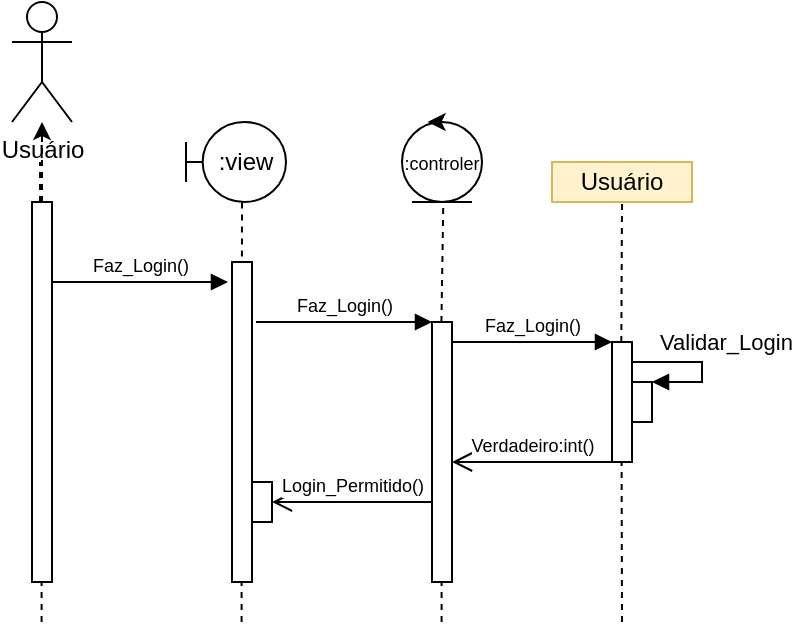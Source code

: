 <mxfile version="14.7.6" type="github" pages="5">
  <diagram id="us55qlVaSudVwoKLGZa-" name="DIAGRAMA DE VISÃO GERAL DE INTERAÇÃO - LOGIN">
    <mxGraphModel dx="782" dy="681" grid="1" gridSize="10" guides="1" tooltips="1" connect="1" arrows="1" fold="1" page="1" pageScale="1" pageWidth="850" pageHeight="1100" math="0" shadow="0">
      <root>
        <mxCell id="0" />
        <mxCell id="1" parent="0" />
        <mxCell id="W-lxjWOOXMm3T_u6qULj-2" value="" style="html=1;points=[];perimeter=orthogonalPerimeter;" parent="1" vertex="1">
          <mxGeometry x="363" y="340" width="10" height="160" as="geometry" />
        </mxCell>
        <mxCell id="W-lxjWOOXMm3T_u6qULj-9" value="" style="edgeStyle=orthogonalEdgeStyle;rounded=0;orthogonalLoop=1;jettySize=auto;html=1;dashed=1;align=center;" parent="1" source="W-lxjWOOXMm3T_u6qULj-4" target="W-lxjWOOXMm3T_u6qULj-5" edge="1">
          <mxGeometry relative="1" as="geometry" />
        </mxCell>
        <mxCell id="W-lxjWOOXMm3T_u6qULj-4" value="" style="html=1;points=[];perimeter=orthogonalPerimeter;align=center;" parent="1" vertex="1">
          <mxGeometry x="263" y="310" width="10" height="190" as="geometry" />
        </mxCell>
        <mxCell id="W-lxjWOOXMm3T_u6qULj-5" value="Usuário" style="shape=umlActor;verticalLabelPosition=bottom;verticalAlign=top;html=1;" parent="1" vertex="1">
          <mxGeometry x="253" y="210" width="30" height="60" as="geometry" />
        </mxCell>
        <mxCell id="W-lxjWOOXMm3T_u6qULj-8" value="" style="endArrow=none;html=1;dashed=1;" parent="1" edge="1">
          <mxGeometry width="50" height="50" relative="1" as="geometry">
            <mxPoint x="267" y="310" as="sourcePoint" />
            <mxPoint x="267" y="290" as="targetPoint" />
          </mxGeometry>
        </mxCell>
        <mxCell id="W-lxjWOOXMm3T_u6qULj-10" value="" style="html=1;points=[];perimeter=orthogonalPerimeter;" parent="1" vertex="1">
          <mxGeometry x="463" y="370" width="10" height="130" as="geometry" />
        </mxCell>
        <mxCell id="W-lxjWOOXMm3T_u6qULj-11" value="" style="html=1;points=[];perimeter=orthogonalPerimeter;" parent="1" vertex="1">
          <mxGeometry x="553" y="380" width="10" height="60" as="geometry" />
        </mxCell>
        <mxCell id="W-lxjWOOXMm3T_u6qULj-12" value="&lt;font style=&quot;font-size: 9px&quot;&gt;Faz_Login()&lt;/font&gt;" style="html=1;verticalAlign=bottom;endArrow=block;" parent="1" edge="1">
          <mxGeometry width="80" relative="1" as="geometry">
            <mxPoint x="273" y="350" as="sourcePoint" />
            <mxPoint x="361" y="350" as="targetPoint" />
          </mxGeometry>
        </mxCell>
        <mxCell id="W-lxjWOOXMm3T_u6qULj-13" value="&lt;font style=&quot;font-size: 9px&quot;&gt;Faz_Login()&lt;/font&gt;" style="html=1;verticalAlign=bottom;endArrow=block;" parent="1" edge="1">
          <mxGeometry width="80" relative="1" as="geometry">
            <mxPoint x="375" y="370.0" as="sourcePoint" />
            <mxPoint x="463.0" y="370.0" as="targetPoint" />
          </mxGeometry>
        </mxCell>
        <mxCell id="W-lxjWOOXMm3T_u6qULj-14" value="" style="html=1;points=[];perimeter=orthogonalPerimeter;align=center;" parent="1" vertex="1">
          <mxGeometry x="373" y="450" width="10" height="20" as="geometry" />
        </mxCell>
        <mxCell id="W-lxjWOOXMm3T_u6qULj-15" value="&lt;font style=&quot;font-size: 9px&quot;&gt;Login_Permitido()&lt;/font&gt;" style="html=1;verticalAlign=bottom;endArrow=open;endSize=8;" parent="1" edge="1">
          <mxGeometry relative="1" as="geometry">
            <mxPoint x="463" y="460" as="sourcePoint" />
            <mxPoint x="383" y="460" as="targetPoint" />
          </mxGeometry>
        </mxCell>
        <mxCell id="W-lxjWOOXMm3T_u6qULj-17" value="&lt;font style=&quot;font-size: 9px&quot;&gt;Faz_Login()&lt;/font&gt;" style="html=1;verticalAlign=bottom;endArrow=block;exitX=0.984;exitY=0.077;exitDx=0;exitDy=0;exitPerimeter=0;" parent="1" source="W-lxjWOOXMm3T_u6qULj-10" edge="1">
          <mxGeometry width="80" relative="1" as="geometry">
            <mxPoint x="483" y="380" as="sourcePoint" />
            <mxPoint x="553.0" y="380.0" as="targetPoint" />
          </mxGeometry>
        </mxCell>
        <mxCell id="W-lxjWOOXMm3T_u6qULj-18" value="&lt;font style=&quot;font-size: 9px&quot;&gt;Verdadeiro:int()&lt;/font&gt;" style="html=1;verticalAlign=bottom;endArrow=open;endSize=8;" parent="1" edge="1">
          <mxGeometry relative="1" as="geometry">
            <mxPoint x="553" y="440" as="sourcePoint" />
            <mxPoint x="473" y="440" as="targetPoint" />
          </mxGeometry>
        </mxCell>
        <mxCell id="W-lxjWOOXMm3T_u6qULj-20" value="" style="html=1;points=[];perimeter=orthogonalPerimeter;align=center;" parent="1" vertex="1">
          <mxGeometry x="563" y="400" width="10" height="20" as="geometry" />
        </mxCell>
        <mxCell id="W-lxjWOOXMm3T_u6qULj-21" value="Validar_Login" style="edgeStyle=orthogonalEdgeStyle;html=1;align=left;spacingLeft=2;endArrow=block;rounded=0;entryX=1;entryY=0;exitX=1;exitY=0.167;exitDx=0;exitDy=0;exitPerimeter=0;" parent="1" source="W-lxjWOOXMm3T_u6qULj-11" target="W-lxjWOOXMm3T_u6qULj-20" edge="1">
          <mxGeometry x="-0.714" y="10" relative="1" as="geometry">
            <mxPoint x="568" y="390" as="sourcePoint" />
            <Array as="points">
              <mxPoint x="598" y="390" />
              <mxPoint x="598" y="400" />
            </Array>
            <mxPoint as="offset" />
          </mxGeometry>
        </mxCell>
        <mxCell id="W-lxjWOOXMm3T_u6qULj-23" value="" style="endArrow=none;html=1;dashed=1;strokeWidth=1;exitX=0.497;exitY=-0.017;exitDx=0;exitDy=0;exitPerimeter=0;" parent="1" source="W-lxjWOOXMm3T_u6qULj-2" edge="1">
          <mxGeometry width="50" height="50" relative="1" as="geometry">
            <mxPoint x="367.86" y="310" as="sourcePoint" />
            <mxPoint x="368" y="310" as="targetPoint" />
          </mxGeometry>
        </mxCell>
        <mxCell id="W-lxjWOOXMm3T_u6qULj-24" value="" style="endArrow=none;html=1;dashed=1;strokeWidth=1;entryX=0.516;entryY=1.021;entryDx=0;entryDy=0;entryPerimeter=0;" parent="1" target="W-lxjWOOXMm3T_u6qULj-31" edge="1">
          <mxGeometry width="50" height="50" relative="1" as="geometry">
            <mxPoint x="467.71" y="370" as="sourcePoint" />
            <mxPoint x="468" y="310" as="targetPoint" />
          </mxGeometry>
        </mxCell>
        <mxCell id="W-lxjWOOXMm3T_u6qULj-25" value="" style="endArrow=none;html=1;dashed=1;strokeWidth=1;" parent="1" edge="1">
          <mxGeometry width="50" height="50" relative="1" as="geometry">
            <mxPoint x="557.66" y="380.0" as="sourcePoint" />
            <mxPoint x="558" y="310" as="targetPoint" />
          </mxGeometry>
        </mxCell>
        <mxCell id="W-lxjWOOXMm3T_u6qULj-26" value="" style="endArrow=none;html=1;dashed=1;" parent="1" edge="1">
          <mxGeometry width="50" height="50" relative="1" as="geometry">
            <mxPoint x="267.8" y="520.0" as="sourcePoint" />
            <mxPoint x="267.8" y="500.0" as="targetPoint" />
          </mxGeometry>
        </mxCell>
        <mxCell id="W-lxjWOOXMm3T_u6qULj-27" value="" style="endArrow=none;html=1;dashed=1;" parent="1" edge="1">
          <mxGeometry width="50" height="50" relative="1" as="geometry">
            <mxPoint x="367.8" y="520.0" as="sourcePoint" />
            <mxPoint x="367.8" y="500.0" as="targetPoint" />
          </mxGeometry>
        </mxCell>
        <mxCell id="W-lxjWOOXMm3T_u6qULj-28" value="" style="endArrow=none;html=1;dashed=1;" parent="1" edge="1">
          <mxGeometry width="50" height="50" relative="1" as="geometry">
            <mxPoint x="467.8" y="520.0" as="sourcePoint" />
            <mxPoint x="467.8" y="500.0" as="targetPoint" />
          </mxGeometry>
        </mxCell>
        <mxCell id="W-lxjWOOXMm3T_u6qULj-29" value="" style="endArrow=none;html=1;dashed=1;" parent="1" edge="1">
          <mxGeometry width="50" height="50" relative="1" as="geometry">
            <mxPoint x="558" y="520" as="sourcePoint" />
            <mxPoint x="557.8" y="440.0" as="targetPoint" />
          </mxGeometry>
        </mxCell>
        <mxCell id="W-lxjWOOXMm3T_u6qULj-30" value=":view" style="shape=umlBoundary;whiteSpace=wrap;html=1;align=center;" parent="1" vertex="1">
          <mxGeometry x="340" y="270" width="50" height="40" as="geometry" />
        </mxCell>
        <mxCell id="W-lxjWOOXMm3T_u6qULj-31" value="&lt;font style=&quot;font-size: 9px&quot;&gt;:controler&lt;/font&gt;" style="ellipse;shape=umlEntity;whiteSpace=wrap;html=1;align=center;shadow=0;" parent="1" vertex="1">
          <mxGeometry x="448" y="270" width="40" height="40" as="geometry" />
        </mxCell>
        <mxCell id="W-lxjWOOXMm3T_u6qULj-34" style="edgeStyle=orthogonalEdgeStyle;rounded=0;orthogonalLoop=1;jettySize=auto;html=1;exitX=0.5;exitY=0;exitDx=0;exitDy=0;entryX=0.321;entryY=-0.014;entryDx=0;entryDy=0;entryPerimeter=0;dashed=1;strokeWidth=1;align=center;" parent="1" source="W-lxjWOOXMm3T_u6qULj-31" target="W-lxjWOOXMm3T_u6qULj-31" edge="1">
          <mxGeometry relative="1" as="geometry" />
        </mxCell>
        <mxCell id="W-lxjWOOXMm3T_u6qULj-35" value="Usuário" style="rounded=0;whiteSpace=wrap;html=1;shadow=0;align=center;fillColor=#fff2cc;strokeColor=#d6b656;" parent="1" vertex="1">
          <mxGeometry x="523" y="290" width="70" height="20" as="geometry" />
        </mxCell>
      </root>
    </mxGraphModel>
  </diagram>
  <diagram name="DIAGRAMA DE VISÃO GERAL DE INTERAÇÃO - CADASTRO" id="8BeHI7q9rLLEcBk9kuEK">
    <mxGraphModel dx="782" dy="681" grid="1" gridSize="10" guides="1" tooltips="1" connect="1" arrows="1" fold="1" page="1" pageScale="1" pageWidth="850" pageHeight="1100" math="0" shadow="0">
      <root>
        <mxCell id="NnlbVGJ_J1JDSSD1dHhC-0" />
        <mxCell id="NnlbVGJ_J1JDSSD1dHhC-1" parent="NnlbVGJ_J1JDSSD1dHhC-0" />
        <mxCell id="NnlbVGJ_J1JDSSD1dHhC-2" value="" style="html=1;points=[];perimeter=orthogonalPerimeter;" parent="NnlbVGJ_J1JDSSD1dHhC-1" vertex="1">
          <mxGeometry x="362" y="250" width="10" height="160" as="geometry" />
        </mxCell>
        <mxCell id="NnlbVGJ_J1JDSSD1dHhC-3" value="" style="edgeStyle=orthogonalEdgeStyle;rounded=0;orthogonalLoop=1;jettySize=auto;html=1;dashed=1;align=center;" parent="NnlbVGJ_J1JDSSD1dHhC-1" source="NnlbVGJ_J1JDSSD1dHhC-4" target="NnlbVGJ_J1JDSSD1dHhC-5" edge="1">
          <mxGeometry relative="1" as="geometry" />
        </mxCell>
        <mxCell id="NnlbVGJ_J1JDSSD1dHhC-4" value="" style="html=1;points=[];perimeter=orthogonalPerimeter;align=center;" parent="NnlbVGJ_J1JDSSD1dHhC-1" vertex="1">
          <mxGeometry x="262" y="220" width="10" height="190" as="geometry" />
        </mxCell>
        <mxCell id="NnlbVGJ_J1JDSSD1dHhC-5" value="Usuário" style="shape=umlActor;verticalLabelPosition=bottom;verticalAlign=top;html=1;" parent="NnlbVGJ_J1JDSSD1dHhC-1" vertex="1">
          <mxGeometry x="252" y="120" width="30" height="60" as="geometry" />
        </mxCell>
        <mxCell id="NnlbVGJ_J1JDSSD1dHhC-6" value="" style="endArrow=none;html=1;dashed=1;" parent="NnlbVGJ_J1JDSSD1dHhC-1" edge="1">
          <mxGeometry width="50" height="50" relative="1" as="geometry">
            <mxPoint x="266" y="220" as="sourcePoint" />
            <mxPoint x="266" y="200" as="targetPoint" />
          </mxGeometry>
        </mxCell>
        <mxCell id="NnlbVGJ_J1JDSSD1dHhC-7" value="" style="html=1;points=[];perimeter=orthogonalPerimeter;" parent="NnlbVGJ_J1JDSSD1dHhC-1" vertex="1">
          <mxGeometry x="462" y="280" width="10" height="130" as="geometry" />
        </mxCell>
        <mxCell id="NnlbVGJ_J1JDSSD1dHhC-8" value="" style="html=1;points=[];perimeter=orthogonalPerimeter;" parent="NnlbVGJ_J1JDSSD1dHhC-1" vertex="1">
          <mxGeometry x="552" y="290" width="10" height="60" as="geometry" />
        </mxCell>
        <mxCell id="NnlbVGJ_J1JDSSD1dHhC-9" value="&lt;font style=&quot;font-size: 9px&quot;&gt;Faz_Cadastro()&lt;/font&gt;" style="html=1;verticalAlign=bottom;endArrow=block;" parent="NnlbVGJ_J1JDSSD1dHhC-1" edge="1">
          <mxGeometry width="80" relative="1" as="geometry">
            <mxPoint x="272" y="260" as="sourcePoint" />
            <mxPoint x="360" y="260" as="targetPoint" />
          </mxGeometry>
        </mxCell>
        <mxCell id="NnlbVGJ_J1JDSSD1dHhC-10" value="&lt;font style=&quot;font-size: 9px&quot;&gt;Faz_Cadastro()&lt;/font&gt;" style="html=1;verticalAlign=bottom;endArrow=block;" parent="NnlbVGJ_J1JDSSD1dHhC-1" edge="1">
          <mxGeometry width="80" relative="1" as="geometry">
            <mxPoint x="374" y="280.0" as="sourcePoint" />
            <mxPoint x="462.0" y="280.0" as="targetPoint" />
          </mxGeometry>
        </mxCell>
        <mxCell id="NnlbVGJ_J1JDSSD1dHhC-11" value="" style="html=1;points=[];perimeter=orthogonalPerimeter;align=center;" parent="NnlbVGJ_J1JDSSD1dHhC-1" vertex="1">
          <mxGeometry x="372" y="360" width="10" height="20" as="geometry" />
        </mxCell>
        <mxCell id="NnlbVGJ_J1JDSSD1dHhC-12" value="&lt;font style=&quot;font-size: 7px&quot;&gt;Cadastro_Permitido()&lt;/font&gt;" style="html=1;verticalAlign=bottom;endArrow=open;endSize=8;" parent="NnlbVGJ_J1JDSSD1dHhC-1" edge="1">
          <mxGeometry relative="1" as="geometry">
            <mxPoint x="462" y="370" as="sourcePoint" />
            <mxPoint x="382" y="370" as="targetPoint" />
          </mxGeometry>
        </mxCell>
        <mxCell id="NnlbVGJ_J1JDSSD1dHhC-13" value="&lt;font style=&quot;font-size: 9px&quot;&gt;Faz_Cadastro()&lt;/font&gt;" style="html=1;verticalAlign=bottom;endArrow=block;exitX=0.984;exitY=0.077;exitDx=0;exitDy=0;exitPerimeter=0;" parent="NnlbVGJ_J1JDSSD1dHhC-1" source="NnlbVGJ_J1JDSSD1dHhC-7" edge="1">
          <mxGeometry width="80" relative="1" as="geometry">
            <mxPoint x="482" y="290" as="sourcePoint" />
            <mxPoint x="552.0" y="290.0" as="targetPoint" />
          </mxGeometry>
        </mxCell>
        <mxCell id="NnlbVGJ_J1JDSSD1dHhC-14" value="&lt;font style=&quot;font-size: 9px&quot;&gt;Verdadeiro:int()&lt;/font&gt;" style="html=1;verticalAlign=bottom;endArrow=open;endSize=8;" parent="NnlbVGJ_J1JDSSD1dHhC-1" edge="1">
          <mxGeometry relative="1" as="geometry">
            <mxPoint x="552" y="350" as="sourcePoint" />
            <mxPoint x="472" y="350" as="targetPoint" />
          </mxGeometry>
        </mxCell>
        <mxCell id="NnlbVGJ_J1JDSSD1dHhC-15" value="" style="html=1;points=[];perimeter=orthogonalPerimeter;align=center;" parent="NnlbVGJ_J1JDSSD1dHhC-1" vertex="1">
          <mxGeometry x="562" y="310" width="10" height="20" as="geometry" />
        </mxCell>
        <mxCell id="NnlbVGJ_J1JDSSD1dHhC-16" value="Validar_Cadastro" style="edgeStyle=orthogonalEdgeStyle;html=1;align=left;spacingLeft=2;endArrow=block;rounded=0;entryX=1;entryY=0;exitX=1;exitY=0.167;exitDx=0;exitDy=0;exitPerimeter=0;" parent="NnlbVGJ_J1JDSSD1dHhC-1" source="NnlbVGJ_J1JDSSD1dHhC-8" target="NnlbVGJ_J1JDSSD1dHhC-15" edge="1">
          <mxGeometry x="-0.714" y="10" relative="1" as="geometry">
            <mxPoint x="567" y="300" as="sourcePoint" />
            <Array as="points">
              <mxPoint x="597" y="300" />
              <mxPoint x="597" y="310" />
            </Array>
            <mxPoint as="offset" />
          </mxGeometry>
        </mxCell>
        <mxCell id="NnlbVGJ_J1JDSSD1dHhC-17" value="" style="endArrow=none;html=1;dashed=1;strokeWidth=1;exitX=0.497;exitY=-0.017;exitDx=0;exitDy=0;exitPerimeter=0;" parent="NnlbVGJ_J1JDSSD1dHhC-1" source="NnlbVGJ_J1JDSSD1dHhC-2" edge="1">
          <mxGeometry width="50" height="50" relative="1" as="geometry">
            <mxPoint x="366.86" y="220" as="sourcePoint" />
            <mxPoint x="367" y="220" as="targetPoint" />
          </mxGeometry>
        </mxCell>
        <mxCell id="NnlbVGJ_J1JDSSD1dHhC-18" value="" style="endArrow=none;html=1;dashed=1;strokeWidth=1;entryX=0.516;entryY=1.021;entryDx=0;entryDy=0;entryPerimeter=0;" parent="NnlbVGJ_J1JDSSD1dHhC-1" target="NnlbVGJ_J1JDSSD1dHhC-25" edge="1">
          <mxGeometry width="50" height="50" relative="1" as="geometry">
            <mxPoint x="466.71" y="280" as="sourcePoint" />
            <mxPoint x="467" y="220" as="targetPoint" />
          </mxGeometry>
        </mxCell>
        <mxCell id="NnlbVGJ_J1JDSSD1dHhC-19" value="" style="endArrow=none;html=1;dashed=1;strokeWidth=1;" parent="NnlbVGJ_J1JDSSD1dHhC-1" edge="1">
          <mxGeometry width="50" height="50" relative="1" as="geometry">
            <mxPoint x="556.66" y="290.0" as="sourcePoint" />
            <mxPoint x="557" y="220" as="targetPoint" />
          </mxGeometry>
        </mxCell>
        <mxCell id="NnlbVGJ_J1JDSSD1dHhC-20" value="" style="endArrow=none;html=1;dashed=1;" parent="NnlbVGJ_J1JDSSD1dHhC-1" edge="1">
          <mxGeometry width="50" height="50" relative="1" as="geometry">
            <mxPoint x="266.8" y="430.0" as="sourcePoint" />
            <mxPoint x="266.8" y="410.0" as="targetPoint" />
          </mxGeometry>
        </mxCell>
        <mxCell id="NnlbVGJ_J1JDSSD1dHhC-21" value="" style="endArrow=none;html=1;dashed=1;" parent="NnlbVGJ_J1JDSSD1dHhC-1" edge="1">
          <mxGeometry width="50" height="50" relative="1" as="geometry">
            <mxPoint x="366.8" y="430.0" as="sourcePoint" />
            <mxPoint x="366.8" y="410.0" as="targetPoint" />
          </mxGeometry>
        </mxCell>
        <mxCell id="NnlbVGJ_J1JDSSD1dHhC-22" value="" style="endArrow=none;html=1;dashed=1;" parent="NnlbVGJ_J1JDSSD1dHhC-1" edge="1">
          <mxGeometry width="50" height="50" relative="1" as="geometry">
            <mxPoint x="466.8" y="430.0" as="sourcePoint" />
            <mxPoint x="466.8" y="410.0" as="targetPoint" />
          </mxGeometry>
        </mxCell>
        <mxCell id="NnlbVGJ_J1JDSSD1dHhC-23" value="" style="endArrow=none;html=1;dashed=1;" parent="NnlbVGJ_J1JDSSD1dHhC-1" edge="1">
          <mxGeometry width="50" height="50" relative="1" as="geometry">
            <mxPoint x="557" y="430" as="sourcePoint" />
            <mxPoint x="556.8" y="350.0" as="targetPoint" />
          </mxGeometry>
        </mxCell>
        <mxCell id="NnlbVGJ_J1JDSSD1dHhC-24" value=":view" style="shape=umlBoundary;whiteSpace=wrap;html=1;align=center;" parent="NnlbVGJ_J1JDSSD1dHhC-1" vertex="1">
          <mxGeometry x="339" y="180" width="50" height="40" as="geometry" />
        </mxCell>
        <mxCell id="NnlbVGJ_J1JDSSD1dHhC-25" value="&lt;font style=&quot;font-size: 9px&quot;&gt;:controler&lt;/font&gt;" style="ellipse;shape=umlEntity;whiteSpace=wrap;html=1;align=center;shadow=0;" parent="NnlbVGJ_J1JDSSD1dHhC-1" vertex="1">
          <mxGeometry x="447" y="180" width="40" height="40" as="geometry" />
        </mxCell>
        <mxCell id="NnlbVGJ_J1JDSSD1dHhC-27" style="edgeStyle=orthogonalEdgeStyle;rounded=0;orthogonalLoop=1;jettySize=auto;html=1;exitX=0.5;exitY=0;exitDx=0;exitDy=0;entryX=0.321;entryY=-0.014;entryDx=0;entryDy=0;entryPerimeter=0;dashed=1;strokeWidth=1;align=center;" parent="NnlbVGJ_J1JDSSD1dHhC-1" source="NnlbVGJ_J1JDSSD1dHhC-25" target="NnlbVGJ_J1JDSSD1dHhC-25" edge="1">
          <mxGeometry relative="1" as="geometry" />
        </mxCell>
        <mxCell id="NnlbVGJ_J1JDSSD1dHhC-28" value="Usuário" style="rounded=0;whiteSpace=wrap;html=1;shadow=0;align=center;fillColor=#fff2cc;strokeColor=#d6b656;" parent="NnlbVGJ_J1JDSSD1dHhC-1" vertex="1">
          <mxGeometry x="522" y="200" width="70" height="20" as="geometry" />
        </mxCell>
      </root>
    </mxGraphModel>
  </diagram>
  <diagram id="1cEyCG0iJBkUuyff_e0e" name="Estrutural - Diagrama de Classes">
    <mxGraphModel dx="782" dy="681" grid="1" gridSize="10" guides="1" tooltips="1" connect="1" arrows="1" fold="1" page="1" pageScale="1" pageWidth="850" pageHeight="1100" math="0" shadow="0">
      <root>
        <mxCell id="BkrqhhU8qfT0sWAhKPgi-0" />
        <mxCell id="BkrqhhU8qfT0sWAhKPgi-1" parent="BkrqhhU8qfT0sWAhKPgi-0" />
        <mxCell id="Q9CjJ1bVQpFhLxQlv-rE-2" value="Pessoa" style="swimlane;fontStyle=0;childLayout=stackLayout;horizontal=1;startSize=26;fillColor=none;horizontalStack=0;resizeParent=1;resizeParentMax=0;resizeLast=0;collapsible=1;marginBottom=0;shadow=0;align=center;" parent="BkrqhhU8qfT0sWAhKPgi-1" vertex="1">
          <mxGeometry x="130" y="220" width="180" height="130" as="geometry" />
        </mxCell>
        <mxCell id="Q9CjJ1bVQpFhLxQlv-rE-3" value="#NomePess : char = 50" style="text;strokeColor=none;fillColor=none;align=left;verticalAlign=top;spacingLeft=4;spacingRight=4;overflow=hidden;rotatable=0;points=[[0,0.5],[1,0.5]];portConstraint=eastwest;" parent="Q9CjJ1bVQpFhLxQlv-rE-2" vertex="1">
          <mxGeometry y="26" width="180" height="26" as="geometry" />
        </mxCell>
        <mxCell id="Q9CjJ1bVQpFhLxQlv-rE-4" value="#TelefPess : char = 50" style="text;strokeColor=none;fillColor=none;align=left;verticalAlign=top;spacingLeft=4;spacingRight=4;overflow=hidden;rotatable=0;points=[[0,0.5],[1,0.5]];portConstraint=eastwest;" parent="Q9CjJ1bVQpFhLxQlv-rE-2" vertex="1">
          <mxGeometry y="52" width="180" height="26" as="geometry" />
        </mxCell>
        <mxCell id="Q9CjJ1bVQpFhLxQlv-rE-5" value="#EmailPess : char = 50" style="text;strokeColor=none;fillColor=none;align=left;verticalAlign=top;spacingLeft=4;spacingRight=4;overflow=hidden;rotatable=0;points=[[0,0.5],[1,0.5]];portConstraint=eastwest;" parent="Q9CjJ1bVQpFhLxQlv-rE-2" vertex="1">
          <mxGeometry y="78" width="180" height="26" as="geometry" />
        </mxCell>
        <mxCell id="Q9CjJ1bVQpFhLxQlv-rE-6" value="#EnderePess : char = 50&#xa;" style="text;strokeColor=none;fillColor=none;align=left;verticalAlign=top;spacingLeft=4;spacingRight=4;overflow=hidden;rotatable=0;points=[[0,0.5],[1,0.5]];portConstraint=eastwest;" parent="Q9CjJ1bVQpFhLxQlv-rE-2" vertex="1">
          <mxGeometry y="104" width="180" height="26" as="geometry" />
        </mxCell>
        <mxCell id="Q9CjJ1bVQpFhLxQlv-rE-7" value="" style="html=1;points=[];perimeter=orthogonalPerimeter;shadow=0;align=center;" parent="BkrqhhU8qfT0sWAhKPgi-1" vertex="1">
          <mxGeometry x="130" y="350" width="180" height="10" as="geometry" />
        </mxCell>
        <mxCell id="poxx4xuQKqnGYYkCbimn-4" style="edgeStyle=orthogonalEdgeStyle;rounded=0;orthogonalLoop=1;jettySize=auto;html=1;strokeWidth=2;align=center;endArrow=block;endFill=0;" parent="BkrqhhU8qfT0sWAhKPgi-1" source="Q9CjJ1bVQpFhLxQlv-rE-10" edge="1">
          <mxGeometry relative="1" as="geometry">
            <mxPoint x="160" y="360" as="targetPoint" />
            <Array as="points">
              <mxPoint x="160" y="410" />
              <mxPoint x="160" y="410" />
            </Array>
          </mxGeometry>
        </mxCell>
        <mxCell id="Q9CjJ1bVQpFhLxQlv-rE-10" value="Fisica" style="swimlane;fontStyle=1;align=center;verticalAlign=top;childLayout=stackLayout;horizontal=1;startSize=26;horizontalStack=0;resizeParent=1;resizeParentMax=0;resizeLast=0;collapsible=1;marginBottom=0;shadow=0;" parent="BkrqhhU8qfT0sWAhKPgi-1" vertex="1">
          <mxGeometry x="40" y="430" width="160" height="120" as="geometry" />
        </mxCell>
        <mxCell id="Q9CjJ1bVQpFhLxQlv-rE-11" value="- CPFis : long" style="text;strokeColor=none;fillColor=none;align=left;verticalAlign=top;spacingLeft=4;spacingRight=4;overflow=hidden;rotatable=0;points=[[0,0.5],[1,0.5]];portConstraint=eastwest;" parent="Q9CjJ1bVQpFhLxQlv-rE-10" vertex="1">
          <mxGeometry y="26" width="160" height="26" as="geometry" />
        </mxCell>
        <mxCell id="Q9CjJ1bVQpFhLxQlv-rE-12" value="" style="line;strokeWidth=1;fillColor=none;align=left;verticalAlign=middle;spacingTop=-1;spacingLeft=3;spacingRight=3;rotatable=0;labelPosition=right;points=[];portConstraint=eastwest;" parent="Q9CjJ1bVQpFhLxQlv-rE-10" vertex="1">
          <mxGeometry y="52" width="160" height="8" as="geometry" />
        </mxCell>
        <mxCell id="Q9CjJ1bVQpFhLxQlv-rE-13" value="+ Gravar():void&#xa;+ValCPF(CPFis:long):int&#xa;+ConCPF(CPFis:long):int" style="text;strokeColor=none;fillColor=none;align=left;verticalAlign=top;spacingLeft=4;spacingRight=4;overflow=hidden;rotatable=0;points=[[0,0.5],[1,0.5]];portConstraint=eastwest;" parent="Q9CjJ1bVQpFhLxQlv-rE-10" vertex="1">
          <mxGeometry y="60" width="160" height="60" as="geometry" />
        </mxCell>
        <mxCell id="poxx4xuQKqnGYYkCbimn-5" style="edgeStyle=orthogonalEdgeStyle;rounded=0;orthogonalLoop=1;jettySize=auto;html=1;entryX=0.81;entryY=1.18;entryDx=0;entryDy=0;entryPerimeter=0;strokeWidth=2;align=center;endArrow=block;endFill=0;" parent="BkrqhhU8qfT0sWAhKPgi-1" source="Q9CjJ1bVQpFhLxQlv-rE-14" target="Q9CjJ1bVQpFhLxQlv-rE-7" edge="1">
          <mxGeometry relative="1" as="geometry">
            <Array as="points">
              <mxPoint x="276" y="410" />
              <mxPoint x="276" y="410" />
            </Array>
          </mxGeometry>
        </mxCell>
        <mxCell id="Q9CjJ1bVQpFhLxQlv-rE-14" value="Juritica" style="swimlane;fontStyle=1;align=center;verticalAlign=top;childLayout=stackLayout;horizontal=1;startSize=26;horizontalStack=0;resizeParent=1;resizeParentMax=0;resizeLast=0;collapsible=1;marginBottom=0;shadow=0;" parent="BkrqhhU8qfT0sWAhKPgi-1" vertex="1">
          <mxGeometry x="240" y="430" width="160" height="120" as="geometry" />
        </mxCell>
        <mxCell id="Q9CjJ1bVQpFhLxQlv-rE-15" value="- CNPJur:log" style="text;strokeColor=none;fillColor=none;align=left;verticalAlign=top;spacingLeft=4;spacingRight=4;overflow=hidden;rotatable=0;points=[[0,0.5],[1,0.5]];portConstraint=eastwest;" parent="Q9CjJ1bVQpFhLxQlv-rE-14" vertex="1">
          <mxGeometry y="26" width="160" height="26" as="geometry" />
        </mxCell>
        <mxCell id="Q9CjJ1bVQpFhLxQlv-rE-16" value="" style="line;strokeWidth=1;fillColor=none;align=left;verticalAlign=middle;spacingTop=-1;spacingLeft=3;spacingRight=3;rotatable=0;labelPosition=right;points=[];portConstraint=eastwest;" parent="Q9CjJ1bVQpFhLxQlv-rE-14" vertex="1">
          <mxGeometry y="52" width="160" height="8" as="geometry" />
        </mxCell>
        <mxCell id="Q9CjJ1bVQpFhLxQlv-rE-17" value="+Gravar():void&#xa;+ValCNPJ(CNPJur:long):int&#xa;+ConCNPJ(CNPJur:long):int" style="text;strokeColor=none;fillColor=none;align=left;verticalAlign=top;spacingLeft=4;spacingRight=4;overflow=hidden;rotatable=0;points=[[0,0.5],[1,0.5]];portConstraint=eastwest;" parent="Q9CjJ1bVQpFhLxQlv-rE-14" vertex="1">
          <mxGeometry y="60" width="160" height="60" as="geometry" />
        </mxCell>
        <mxCell id="poxx4xuQKqnGYYkCbimn-6" value="- Possui" style="edgeStyle=orthogonalEdgeStyle;rounded=0;orthogonalLoop=1;jettySize=auto;html=1;endArrow=diamond;endFill=1;strokeWidth=2;align=center;entryX=1.015;entryY=0.09;entryDx=0;entryDy=0;entryPerimeter=0;" parent="BkrqhhU8qfT0sWAhKPgi-1" source="poxx4xuQKqnGYYkCbimn-1" target="Q9CjJ1bVQpFhLxQlv-rE-5" edge="1">
          <mxGeometry x="0.044" y="16" relative="1" as="geometry">
            <mxPoint x="439" y="300" as="sourcePoint" />
            <mxPoint x="330" y="300" as="targetPoint" />
            <Array as="points">
              <mxPoint x="330" y="300" />
            </Array>
            <mxPoint as="offset" />
          </mxGeometry>
        </mxCell>
        <mxCell id="poxx4xuQKqnGYYkCbimn-0" value="Conta" style="swimlane;fontStyle=1;align=center;verticalAlign=top;childLayout=stackLayout;horizontal=1;startSize=26;horizontalStack=0;resizeParent=1;resizeParentMax=0;resizeLast=0;collapsible=1;marginBottom=0;shadow=0;" parent="BkrqhhU8qfT0sWAhKPgi-1" vertex="1">
          <mxGeometry x="440" y="220" width="240" height="300" as="geometry" />
        </mxCell>
        <mxCell id="poxx4xuQKqnGYYkCbimn-1" value="#IdPerfil:long&#xa;#UserName:char&#xa;#DtAber:Date&#xa;#Senha:Int&#xa;#NomeServ:char&#xa;#IdProd:int&#xa;#DescrServ:char&#xa;#PrecServ:double" style="text;strokeColor=none;fillColor=none;align=left;verticalAlign=top;spacingLeft=4;spacingRight=4;overflow=hidden;rotatable=0;points=[[0,0.5],[1,0.5]];portConstraint=eastwest;" parent="poxx4xuQKqnGYYkCbimn-0" vertex="1">
          <mxGeometry y="26" width="240" height="134" as="geometry" />
        </mxCell>
        <mxCell id="poxx4xuQKqnGYYkCbimn-2" value="" style="line;strokeWidth=1;fillColor=none;align=left;verticalAlign=middle;spacingTop=-1;spacingLeft=3;spacingRight=3;rotatable=0;labelPosition=right;points=[];portConstraint=eastwest;" parent="poxx4xuQKqnGYYkCbimn-0" vertex="1">
          <mxGeometry y="160" width="240" height="8" as="geometry" />
        </mxCell>
        <mxCell id="poxx4xuQKqnGYYkCbimn-3" value="+Abertura(UserName:char, DtAber:Date,&#xa;Senha:Int, NomeServ:char,IdProd:int,&#xa; DescrServ:char, PrecServ:double):long&#xa;+Encerramento():void&#xa;+Adicionar(IdPerfil:long, IdProd:int, &#xa;DescrServ:char, PrecServ:double):char&#xa;+Consulta(IdPerfil:long)int&#xa;+ValSenha(Senha:int):int" style="text;strokeColor=none;fillColor=none;align=left;verticalAlign=top;spacingLeft=4;spacingRight=4;overflow=hidden;rotatable=0;points=[[0,0.5],[1,0.5]];portConstraint=eastwest;" parent="poxx4xuQKqnGYYkCbimn-0" vertex="1">
          <mxGeometry y="168" width="240" height="132" as="geometry" />
        </mxCell>
        <mxCell id="poxx4xuQKqnGYYkCbimn-7" value="Diagrama de Classes" style="text;whiteSpace=wrap;html=1;fontSize=18;align=center;verticalAlign=middle;" parent="BkrqhhU8qfT0sWAhKPgi-1" vertex="1">
          <mxGeometry x="120" y="50" width="230" height="40" as="geometry" />
        </mxCell>
        <mxCell id="poxx4xuQKqnGYYkCbimn-8" value="Histórico" style="swimlane;fontStyle=1;align=center;verticalAlign=middle;childLayout=stackLayout;horizontal=1;startSize=26;horizontalStack=0;resizeParent=1;resizeParentMax=0;resizeLast=0;collapsible=1;marginBottom=0;shadow=0;fontSize=13;" parent="BkrqhhU8qfT0sWAhKPgi-1" vertex="1">
          <mxGeometry x="760" y="220" width="300" height="140" as="geometry" />
        </mxCell>
        <mxCell id="poxx4xuQKqnGYYkCbimn-9" value="- IdPerfil:long&#xa;- IdProd:int&#xa;- DtaHis:Date&#xa;" style="text;strokeColor=none;fillColor=none;align=left;verticalAlign=top;spacingLeft=4;spacingRight=4;overflow=hidden;rotatable=0;points=[[0,0.5],[1,0.5]];portConstraint=eastwest;" parent="poxx4xuQKqnGYYkCbimn-8" vertex="1">
          <mxGeometry y="26" width="300" height="62" as="geometry" />
        </mxCell>
        <mxCell id="poxx4xuQKqnGYYkCbimn-10" value="" style="line;strokeWidth=1;fillColor=none;align=left;verticalAlign=middle;spacingTop=-1;spacingLeft=3;spacingRight=3;rotatable=0;labelPosition=right;points=[];portConstraint=eastwest;" parent="poxx4xuQKqnGYYkCbimn-8" vertex="1">
          <mxGeometry y="88" width="300" height="2" as="geometry" />
        </mxCell>
        <mxCell id="poxx4xuQKqnGYYkCbimn-11" value="+ Gravar(IdPerfil:long, IdProd:int, DtaHis:Date):int&#xa;+ Mostrar(IdPerfil:long, IdProd:int):int" style="text;strokeColor=none;fillColor=none;align=left;verticalAlign=top;spacingLeft=4;spacingRight=4;overflow=hidden;rotatable=0;points=[[0,0.5],[1,0.5]];portConstraint=eastwest;" parent="poxx4xuQKqnGYYkCbimn-8" vertex="1">
          <mxGeometry y="90" width="300" height="50" as="geometry" />
        </mxCell>
        <mxCell id="u8kFrUlLAGp5yrieX9Em-0" value="1..*" style="text;html=1;align=center;verticalAlign=middle;resizable=0;points=[];autosize=1;strokeColor=none;fontSize=13;" parent="BkrqhhU8qfT0sWAhKPgi-1" vertex="1">
          <mxGeometry x="400" y="270" width="40" height="20" as="geometry" />
        </mxCell>
        <mxCell id="u8kFrUlLAGp5yrieX9Em-1" style="edgeStyle=orthogonalEdgeStyle;rounded=0;orthogonalLoop=1;jettySize=auto;html=1;fontSize=13;endArrow=none;endFill=0;entryX=-0.002;entryY=0.202;entryDx=0;entryDy=0;entryPerimeter=0;" parent="BkrqhhU8qfT0sWAhKPgi-1" source="poxx4xuQKqnGYYkCbimn-1" target="poxx4xuQKqnGYYkCbimn-11" edge="1">
          <mxGeometry relative="1" as="geometry">
            <mxPoint x="720" y="313" as="targetPoint" />
            <Array as="points">
              <mxPoint x="700" y="320" />
              <mxPoint x="700" y="320" />
            </Array>
          </mxGeometry>
        </mxCell>
        <mxCell id="u8kFrUlLAGp5yrieX9Em-2" value="- Registra" style="edgeLabel;html=1;align=center;verticalAlign=middle;resizable=0;points=[];fontSize=9;" parent="u8kFrUlLAGp5yrieX9Em-1" vertex="1" connectable="0">
          <mxGeometry x="0.156" relative="1" as="geometry">
            <mxPoint x="-6" y="10" as="offset" />
          </mxGeometry>
        </mxCell>
        <mxCell id="u8kFrUlLAGp5yrieX9Em-3" value="1..*" style="text;html=1;align=center;verticalAlign=middle;resizable=0;points=[];autosize=1;strokeColor=none;fontSize=9;" parent="BkrqhhU8qfT0sWAhKPgi-1" vertex="1">
          <mxGeometry x="730" y="300" width="30" height="20" as="geometry" />
        </mxCell>
      </root>
    </mxGraphModel>
  </diagram>
  <diagram id="HyOX_VeWChH-36MOWnaa" name="Diagrama de Componentes">
    <mxGraphModel dx="782" dy="681" grid="1" gridSize="10" guides="1" tooltips="1" connect="1" arrows="1" fold="1" page="1" pageScale="1" pageWidth="1100" pageHeight="850" math="0" shadow="0">
      <root>
        <mxCell id="ipPPC84IU5ozWKEs6-VU-0" />
        <mxCell id="ipPPC84IU5ozWKEs6-VU-1" parent="ipPPC84IU5ozWKEs6-VU-0" />
        <mxCell id="ipPPC84IU5ozWKEs6-VU-2" value="Empresas" style="html=1;dropTarget=0;fontSize=16;verticalAlign=middle;fontStyle=0" parent="ipPPC84IU5ozWKEs6-VU-1" vertex="1">
          <mxGeometry x="140" y="400" width="200" height="80" as="geometry" />
        </mxCell>
        <mxCell id="ipPPC84IU5ozWKEs6-VU-3" value="" style="shape=module;jettyWidth=8;jettyHeight=4;" parent="ipPPC84IU5ozWKEs6-VU-2" vertex="1">
          <mxGeometry x="1" width="20" height="20" relative="1" as="geometry">
            <mxPoint x="-27" y="7" as="offset" />
          </mxGeometry>
        </mxCell>
        <mxCell id="ipPPC84IU5ozWKEs6-VU-6" value="(Aplicação)&lt;br&gt;Research App" style="html=1;dropTarget=0;fontSize=16;verticalAlign=middle;fontStyle=0" parent="ipPPC84IU5ozWKEs6-VU-1" vertex="1">
          <mxGeometry x="460" y="400" width="200" height="80" as="geometry" />
        </mxCell>
        <mxCell id="ipPPC84IU5ozWKEs6-VU-7" value="" style="shape=module;jettyWidth=8;jettyHeight=4;" parent="ipPPC84IU5ozWKEs6-VU-6" vertex="1">
          <mxGeometry x="1" width="20" height="20" relative="1" as="geometry">
            <mxPoint x="-27" y="7" as="offset" />
          </mxGeometry>
        </mxCell>
        <mxCell id="ipPPC84IU5ozWKEs6-VU-8" value="Clientes&lt;br&gt;(Web / Mobile)" style="html=1;dropTarget=0;fontSize=16;verticalAlign=middle;fontStyle=0" parent="ipPPC84IU5ozWKEs6-VU-1" vertex="1">
          <mxGeometry x="780" y="400" width="200" height="80" as="geometry" />
        </mxCell>
        <mxCell id="ipPPC84IU5ozWKEs6-VU-9" value="" style="shape=module;jettyWidth=8;jettyHeight=4;" parent="ipPPC84IU5ozWKEs6-VU-8" vertex="1">
          <mxGeometry x="1" width="20" height="20" relative="1" as="geometry">
            <mxPoint x="-27" y="7" as="offset" />
          </mxGeometry>
        </mxCell>
        <mxCell id="ipPPC84IU5ozWKEs6-VU-10" value="" style="rounded=0;orthogonalLoop=1;jettySize=auto;html=1;endArrow=none;endFill=0;fontSize=16;exitX=1;exitY=0.75;exitDx=0;exitDy=0;" parent="ipPPC84IU5ozWKEs6-VU-1" source="ipPPC84IU5ozWKEs6-VU-13" target="ipPPC84IU5ozWKEs6-VU-12" edge="1">
          <mxGeometry relative="1" as="geometry">
            <mxPoint x="350" y="465" as="sourcePoint" />
            <Array as="points">
              <mxPoint x="350" y="465" />
            </Array>
          </mxGeometry>
        </mxCell>
        <mxCell id="ipPPC84IU5ozWKEs6-VU-11" value="" style="rounded=0;orthogonalLoop=1;jettySize=auto;html=1;endArrow=halfCircle;endFill=0;entryX=0.5;entryY=0.5;entryDx=0;entryDy=0;endSize=6;strokeWidth=1;fontSize=16;exitX=0;exitY=1;exitDx=0;exitDy=0;" parent="ipPPC84IU5ozWKEs6-VU-1" source="ipPPC84IU5ozWKEs6-VU-23" target="ipPPC84IU5ozWKEs6-VU-12" edge="1">
          <mxGeometry relative="1" as="geometry">
            <mxPoint x="459" y="450" as="sourcePoint" />
            <Array as="points">
              <mxPoint x="449" y="465" />
              <mxPoint x="430" y="465" />
            </Array>
          </mxGeometry>
        </mxCell>
        <mxCell id="ipPPC84IU5ozWKEs6-VU-12" value="" style="ellipse;whiteSpace=wrap;html=1;fontFamily=Helvetica;fontSize=12;fontColor=#000000;align=center;strokeColor=#000000;fillColor=#ffffff;points=[];aspect=fixed;resizable=0;" parent="ipPPC84IU5ozWKEs6-VU-1" vertex="1">
          <mxGeometry x="400" y="460" width="10" height="10" as="geometry" />
        </mxCell>
        <mxCell id="ipPPC84IU5ozWKEs6-VU-13" value="" style="rounded=0;whiteSpace=wrap;html=1;fontSize=16;verticalAlign=middle;" parent="ipPPC84IU5ozWKEs6-VU-1" vertex="1">
          <mxGeometry x="330" y="435" width="20" height="20" as="geometry" />
        </mxCell>
        <mxCell id="ipPPC84IU5ozWKEs6-VU-18" value="" style="rounded=0;orthogonalLoop=1;jettySize=auto;html=1;endArrow=none;endFill=0;fontSize=16;entryX=1;entryY=0;entryDx=0;entryDy=0;" parent="ipPPC84IU5ozWKEs6-VU-1" source="ipPPC84IU5ozWKEs6-VU-20" target="ipPPC84IU5ozWKEs6-VU-13" edge="1">
          <mxGeometry relative="1" as="geometry">
            <mxPoint x="350" y="415" as="targetPoint" />
            <Array as="points">
              <mxPoint x="350" y="417" />
            </Array>
          </mxGeometry>
        </mxCell>
        <mxCell id="ipPPC84IU5ozWKEs6-VU-19" value="" style="rounded=0;orthogonalLoop=1;jettySize=auto;html=1;endArrow=halfCircle;endFill=0;entryX=0.5;entryY=0.5;entryDx=0;entryDy=0;endSize=6;strokeWidth=1;fontSize=16;exitX=0.5;exitY=0.5;exitDx=0;exitDy=0;" parent="ipPPC84IU5ozWKEs6-VU-1" edge="1">
          <mxGeometry relative="1" as="geometry">
            <mxPoint x="406" y="417" as="sourcePoint" />
            <mxPoint x="406" y="417" as="targetPoint" />
            <Array as="points">
              <mxPoint x="401" y="417" />
            </Array>
          </mxGeometry>
        </mxCell>
        <mxCell id="ipPPC84IU5ozWKEs6-VU-24" style="edgeStyle=orthogonalEdgeStyle;rounded=0;orthogonalLoop=1;jettySize=auto;html=1;entryX=-0.005;entryY=0.104;entryDx=0;entryDy=0;entryPerimeter=0;fontSize=16;endArrow=none;endFill=0;exitX=0.481;exitY=-0.039;exitDx=0;exitDy=0;exitPerimeter=0;" parent="ipPPC84IU5ozWKEs6-VU-1" source="ipPPC84IU5ozWKEs6-VU-20" target="ipPPC84IU5ozWKEs6-VU-23" edge="1">
          <mxGeometry relative="1" as="geometry">
            <mxPoint x="415" y="417.0" as="sourcePoint" />
            <mxPoint x="449.26" y="434.02" as="targetPoint" />
            <Array as="points">
              <mxPoint x="449" y="417" />
            </Array>
          </mxGeometry>
        </mxCell>
        <mxCell id="ipPPC84IU5ozWKEs6-VU-20" value="" style="ellipse;whiteSpace=wrap;html=1;fontFamily=Helvetica;fontSize=12;fontColor=#000000;align=center;strokeColor=#000000;fillColor=#ffffff;points=[];aspect=fixed;resizable=0;direction=south;" parent="ipPPC84IU5ozWKEs6-VU-1" vertex="1">
          <mxGeometry x="402" y="412" width="10" height="10" as="geometry" />
        </mxCell>
        <mxCell id="ipPPC84IU5ozWKEs6-VU-23" value="" style="rounded=0;whiteSpace=wrap;html=1;fontSize=16;verticalAlign=middle;perimeterSpacing=0;strokeWidth=1;" parent="ipPPC84IU5ozWKEs6-VU-1" vertex="1">
          <mxGeometry x="449" y="430" width="20" height="20" as="geometry" />
        </mxCell>
        <mxCell id="ipPPC84IU5ozWKEs6-VU-27" value="" style="rounded=0;orthogonalLoop=1;jettySize=auto;html=1;endArrow=none;endFill=0;fontSize=16;exitX=1;exitY=1;exitDx=0;exitDy=0;" parent="ipPPC84IU5ozWKEs6-VU-1" source="ipPPC84IU5ozWKEs6-VU-34" target="ipPPC84IU5ozWKEs6-VU-29" edge="1">
          <mxGeometry relative="1" as="geometry">
            <mxPoint x="672" y="450" as="sourcePoint" />
            <Array as="points">
              <mxPoint x="670" y="465" />
            </Array>
          </mxGeometry>
        </mxCell>
        <mxCell id="ipPPC84IU5ozWKEs6-VU-28" value="" style="rounded=0;orthogonalLoop=1;jettySize=auto;html=1;endArrow=halfCircle;endFill=0;entryX=0.5;entryY=0.5;entryDx=0;entryDy=0;endSize=6;strokeWidth=1;fontSize=16;exitX=-0.026;exitY=0.892;exitDx=0;exitDy=0;exitPerimeter=0;" parent="ipPPC84IU5ozWKEs6-VU-1" target="ipPPC84IU5ozWKEs6-VU-29" edge="1">
          <mxGeometry relative="1" as="geometry">
            <mxPoint x="771.48" y="447.84" as="sourcePoint" />
            <Array as="points">
              <mxPoint x="771" y="465" />
              <mxPoint x="752" y="465" />
            </Array>
          </mxGeometry>
        </mxCell>
        <mxCell id="ipPPC84IU5ozWKEs6-VU-29" value="" style="ellipse;whiteSpace=wrap;html=1;fontFamily=Helvetica;fontSize=12;fontColor=#000000;align=center;strokeColor=#000000;fillColor=#ffffff;points=[];aspect=fixed;resizable=0;" parent="ipPPC84IU5ozWKEs6-VU-1" vertex="1">
          <mxGeometry x="722" y="460" width="10" height="10" as="geometry" />
        </mxCell>
        <mxCell id="ipPPC84IU5ozWKEs6-VU-30" value="" style="rounded=0;orthogonalLoop=1;jettySize=auto;html=1;endArrow=none;endFill=0;fontSize=16;entryX=1;entryY=0.25;entryDx=0;entryDy=0;" parent="ipPPC84IU5ozWKEs6-VU-1" source="ipPPC84IU5ozWKEs6-VU-33" target="ipPPC84IU5ozWKEs6-VU-34" edge="1">
          <mxGeometry relative="1" as="geometry">
            <mxPoint x="672" y="435" as="targetPoint" />
            <Array as="points">
              <mxPoint x="670" y="417" />
            </Array>
          </mxGeometry>
        </mxCell>
        <mxCell id="ipPPC84IU5ozWKEs6-VU-31" value="" style="rounded=0;orthogonalLoop=1;jettySize=auto;html=1;endArrow=halfCircle;endFill=0;entryX=0.5;entryY=0.5;entryDx=0;entryDy=0;endSize=6;strokeWidth=1;fontSize=16;exitX=0.5;exitY=0.5;exitDx=0;exitDy=0;" parent="ipPPC84IU5ozWKEs6-VU-1" edge="1">
          <mxGeometry relative="1" as="geometry">
            <mxPoint x="728" y="417" as="sourcePoint" />
            <mxPoint x="728" y="417" as="targetPoint" />
            <Array as="points">
              <mxPoint x="723" y="417" />
            </Array>
          </mxGeometry>
        </mxCell>
        <mxCell id="ipPPC84IU5ozWKEs6-VU-32" style="edgeStyle=orthogonalEdgeStyle;rounded=0;orthogonalLoop=1;jettySize=auto;html=1;entryX=-0.037;entryY=0.101;entryDx=0;entryDy=0;entryPerimeter=0;fontSize=16;endArrow=none;endFill=0;exitX=0.481;exitY=-0.039;exitDx=0;exitDy=0;exitPerimeter=0;" parent="ipPPC84IU5ozWKEs6-VU-1" source="ipPPC84IU5ozWKEs6-VU-33" edge="1">
          <mxGeometry relative="1" as="geometry">
            <mxPoint x="737" y="417" as="sourcePoint" />
            <mxPoint x="771.26" y="434.02" as="targetPoint" />
            <Array as="points">
              <mxPoint x="771" y="417" />
            </Array>
          </mxGeometry>
        </mxCell>
        <mxCell id="ipPPC84IU5ozWKEs6-VU-33" value="" style="ellipse;whiteSpace=wrap;html=1;fontFamily=Helvetica;fontSize=12;fontColor=#000000;align=center;strokeColor=#000000;fillColor=#ffffff;points=[];aspect=fixed;resizable=0;direction=south;" parent="ipPPC84IU5ozWKEs6-VU-1" vertex="1">
          <mxGeometry x="724" y="412" width="10" height="10" as="geometry" />
        </mxCell>
        <mxCell id="ipPPC84IU5ozWKEs6-VU-34" value="" style="rounded=0;whiteSpace=wrap;html=1;fontSize=16;strokeWidth=1;verticalAlign=middle;" parent="ipPPC84IU5ozWKEs6-VU-1" vertex="1">
          <mxGeometry x="650" y="430" width="20" height="20" as="geometry" />
        </mxCell>
        <mxCell id="ipPPC84IU5ozWKEs6-VU-36" value="" style="rounded=0;whiteSpace=wrap;html=1;fontSize=16;strokeWidth=1;verticalAlign=middle;" parent="ipPPC84IU5ozWKEs6-VU-1" vertex="1">
          <mxGeometry x="771" y="430" width="20" height="20" as="geometry" />
        </mxCell>
        <mxCell id="ipPPC84IU5ozWKEs6-VU-37" value="" style="rounded=0;whiteSpace=wrap;html=1;fontSize=16;strokeWidth=0;verticalAlign=middle;strokeColor=none;" parent="ipPPC84IU5ozWKEs6-VU-1" vertex="1">
          <mxGeometry x="788" y="424" width="10" height="30" as="geometry" />
        </mxCell>
        <mxCell id="ipPPC84IU5ozWKEs6-VU-38" value="" style="rounded=0;whiteSpace=wrap;html=1;fontSize=16;strokeWidth=0;verticalAlign=middle;strokeColor=none;" parent="ipPPC84IU5ozWKEs6-VU-1" vertex="1">
          <mxGeometry x="468" y="425" width="10" height="30" as="geometry" />
        </mxCell>
      </root>
    </mxGraphModel>
  </diagram>
  <diagram id="gU2SS_4NPXjARTgPdfV1" name="Diagrama de comunicação">
    <mxGraphModel dx="1303" dy="1135" grid="1" gridSize="10" guides="1" tooltips="1" connect="1" arrows="1" fold="1" page="1" pageScale="1" pageWidth="1100" pageHeight="850" math="0" shadow="0">
      <root>
        <mxCell id="CRUR1_SocuPy56JgC4XP-0" />
        <mxCell id="CRUR1_SocuPy56JgC4XP-1" parent="CRUR1_SocuPy56JgC4XP-0" />
        <mxCell id="xx7o1G13xngBpl_uEhlH-0" value="frame" style="shape=umlFrame;whiteSpace=wrap;html=1;fontSize=16;strokeWidth=2;verticalAlign=middle;" parent="CRUR1_SocuPy56JgC4XP-1" vertex="1">
          <mxGeometry x="150" y="170" width="840" height="482" as="geometry" />
        </mxCell>
        <mxCell id="xx7o1G13xngBpl_uEhlH-1" value=":Cliente" style="shape=umlActor;verticalLabelPosition=bottom;verticalAlign=top;html=1;fontSize=16;strokeWidth=2;" parent="CRUR1_SocuPy56JgC4XP-1" vertex="1">
          <mxGeometry x="210" y="292" width="30" height="60" as="geometry" />
        </mxCell>
        <mxCell id="xx7o1G13xngBpl_uEhlH-10" style="edgeStyle=orthogonalEdgeStyle;rounded=0;orthogonalLoop=1;jettySize=auto;html=1;fontSize=16;startArrow=none;startFill=0;endArrow=none;endFill=0;" parent="CRUR1_SocuPy56JgC4XP-1" edge="1">
          <mxGeometry relative="1" as="geometry">
            <mxPoint x="781" y="322" as="targetPoint" />
            <mxPoint x="491" y="322" as="sourcePoint" />
          </mxGeometry>
        </mxCell>
        <mxCell id="xx7o1G13xngBpl_uEhlH-2" value="" style="line;strokeWidth=1;fillColor=none;align=left;verticalAlign=middle;spacingTop=-1;spacingLeft=3;spacingRight=3;rotatable=0;labelPosition=right;points=[];portConstraint=eastwest;fontSize=16;" parent="CRUR1_SocuPy56JgC4XP-1" vertex="1">
          <mxGeometry x="260" y="318" width="230" height="8" as="geometry" />
        </mxCell>
        <mxCell id="xx7o1G13xngBpl_uEhlH-3" value="" style="shape=umlLifeline;participant=umlBoundary;perimeter=lifelinePerimeter;whiteSpace=wrap;html=1;container=1;collapsible=0;recursiveResize=0;verticalAlign=top;spacingTop=36;outlineConnect=0;fontSize=16;strokeWidth=2;" parent="CRUR1_SocuPy56JgC4XP-1" vertex="1">
          <mxGeometry x="490" y="302" width="50" height="40" as="geometry" />
        </mxCell>
        <mxCell id="xx7o1G13xngBpl_uEhlH-6" value="" style="shape=umlLifeline;participant=umlControl;perimeter=lifelinePerimeter;whiteSpace=wrap;html=1;container=1;collapsible=0;recursiveResize=0;verticalAlign=top;spacingTop=36;outlineConnect=0;fontSize=16;strokeWidth=2;" parent="CRUR1_SocuPy56JgC4XP-1" vertex="1">
          <mxGeometry x="780" y="301" width="40" height="40" as="geometry" />
        </mxCell>
        <mxCell id="xx7o1G13xngBpl_uEhlH-7" value="&lt;span style=&quot;text-align: left; background-color: rgb(248, 249, 250); font-size: 10px;&quot;&gt;2&lt;/span&gt;&lt;span style=&quot;text-align: left; background-color: rgb(248, 249, 250); font-size: 10px;&quot;&gt;:Iserir e-mail&lt;/span&gt;" style="html=1;verticalAlign=bottom;startArrow=none;startFill=0;endArrow=block;startSize=8;fontSize=10;fontStyle=0" parent="CRUR1_SocuPy56JgC4XP-1" edge="1">
          <mxGeometry x="-0.5" width="60" relative="1" as="geometry">
            <mxPoint x="280" y="270" as="sourcePoint" />
            <mxPoint x="480" y="270" as="targetPoint" />
            <mxPoint as="offset" />
          </mxGeometry>
        </mxCell>
        <mxCell id="xx7o1G13xngBpl_uEhlH-8" value="&lt;span style=&quot;text-align: left; background-color: rgb(248, 249, 250); font-size: 10px;&quot;&gt;1&lt;/span&gt;&lt;span style=&quot;text-align: left; background-color: rgb(248, 249, 250); font-size: 10px;&quot;&gt;:Inserir senha&lt;/span&gt;" style="html=1;verticalAlign=bottom;startArrow=none;startFill=0;endArrow=block;startSize=8;fontSize=10;fontStyle=0" parent="CRUR1_SocuPy56JgC4XP-1" edge="1">
          <mxGeometry x="-0.5" width="60" relative="1" as="geometry">
            <mxPoint x="280.0" y="306" as="sourcePoint" />
            <mxPoint x="480" y="306" as="targetPoint" />
            <mxPoint as="offset" />
          </mxGeometry>
        </mxCell>
        <mxCell id="xx7o1G13xngBpl_uEhlH-9" value="&lt;font style=&quot;font-size: 12px&quot;&gt;:interface_Aplicação&lt;/font&gt;" style="text;html=1;align=center;verticalAlign=middle;resizable=0;points=[];autosize=1;strokeColor=none;fontSize=16;" parent="CRUR1_SocuPy56JgC4XP-1" vertex="1">
          <mxGeometry x="462" y="347" width="120" height="30" as="geometry" />
        </mxCell>
        <mxCell id="xx7o1G13xngBpl_uEhlH-11" value="&lt;span style=&quot;font-size: 10px;&quot;&gt;2.1: Email&amp;nbsp;&lt;/span&gt;" style="html=1;verticalAlign=bottom;startArrow=none;startFill=0;endArrow=block;startSize=8;fontSize=10;" parent="CRUR1_SocuPy56JgC4XP-1" edge="1">
          <mxGeometry x="-0.68" width="60" relative="1" as="geometry">
            <mxPoint x="558" y="271" as="sourcePoint" />
            <mxPoint x="758" y="271" as="targetPoint" />
            <mxPoint as="offset" />
          </mxGeometry>
        </mxCell>
        <mxCell id="xx7o1G13xngBpl_uEhlH-12" value="&lt;span style=&quot;font-size: 10px;&quot;&gt;1.1: Senha&lt;/span&gt;" style="html=1;verticalAlign=bottom;startArrow=none;startFill=0;endArrow=block;startSize=8;fontSize=10;" parent="CRUR1_SocuPy56JgC4XP-1" edge="1">
          <mxGeometry x="-0.68" width="60" relative="1" as="geometry">
            <mxPoint x="558" y="307" as="sourcePoint" />
            <mxPoint x="758" y="307" as="targetPoint" />
            <mxPoint as="offset" />
          </mxGeometry>
        </mxCell>
        <mxCell id="xx7o1G13xngBpl_uEhlH-14" value="&lt;font style=&quot;font-size: 12px&quot;&gt;:Controlador:Aplicação&lt;/font&gt;" style="text;html=1;align=center;verticalAlign=middle;resizable=0;points=[];autosize=1;strokeColor=none;fontSize=16;" parent="CRUR1_SocuPy56JgC4XP-1" vertex="1">
          <mxGeometry x="730" y="347" width="140" height="30" as="geometry" />
        </mxCell>
        <mxCell id="xx7o1G13xngBpl_uEhlH-20" style="edgeStyle=orthogonalEdgeStyle;rounded=0;orthogonalLoop=1;jettySize=auto;html=1;entryX=0.538;entryY=1.122;entryDx=0;entryDy=0;entryPerimeter=0;fontSize=16;startArrow=none;startFill=0;endArrow=none;endFill=0;" parent="CRUR1_SocuPy56JgC4XP-1" source="xx7o1G13xngBpl_uEhlH-17" target="xx7o1G13xngBpl_uEhlH-14" edge="1">
          <mxGeometry relative="1" as="geometry" />
        </mxCell>
        <mxCell id="xx7o1G13xngBpl_uEhlH-17" value=":Conta" style="html=1;fontSize=16;strokeWidth=2;align=center;verticalAlign=middle;" parent="CRUR1_SocuPy56JgC4XP-1" vertex="1">
          <mxGeometry x="750" y="562" width="110" height="50" as="geometry" />
        </mxCell>
        <mxCell id="xx7o1G13xngBpl_uEhlH-22" value="&lt;span style=&quot;text-align: left ; background-color: rgb(248 , 249 , 250)&quot;&gt;1.4:Solicitar Senha&lt;/span&gt;" style="html=1;verticalAlign=bottom;startArrow=none;startFill=0;endArrow=block;startSize=8;fontSize=10;" parent="CRUR1_SocuPy56JgC4XP-1" edge="1">
          <mxGeometry x="-0.481" width="60" relative="1" as="geometry">
            <mxPoint x="718.0" y="347" as="sourcePoint" />
            <mxPoint x="610" y="347" as="targetPoint" />
            <mxPoint as="offset" />
          </mxGeometry>
        </mxCell>
        <mxCell id="xx7o1G13xngBpl_uEhlH-23" value="&lt;span style=&quot;text-align: left ; background-color: rgb(248 , 249 , 250)&quot;&gt;2.4:Solicitar Email&lt;/span&gt;" style="html=1;verticalAlign=bottom;startArrow=none;startFill=0;endArrow=block;startSize=8;fontSize=10;" parent="CRUR1_SocuPy56JgC4XP-1" edge="1">
          <mxGeometry x="-0.481" width="60" relative="1" as="geometry">
            <mxPoint x="718.0" y="375.82" as="sourcePoint" />
            <mxPoint x="610" y="375.82" as="targetPoint" />
            <mxPoint as="offset" />
          </mxGeometry>
        </mxCell>
        <mxCell id="xx7o1G13xngBpl_uEhlH-24" value="&lt;span style=&quot;text-align: left ; background-color: rgb(248 , 249 , 250)&quot;&gt;3.6:Dashboard usuário.&lt;/span&gt;" style="html=1;verticalAlign=bottom;startArrow=none;startFill=0;endArrow=block;startSize=8;fontSize=10;" parent="CRUR1_SocuPy56JgC4XP-1" edge="1">
          <mxGeometry x="-0.296" width="60" relative="1" as="geometry">
            <mxPoint x="718.0" y="402" as="sourcePoint" />
            <mxPoint x="610" y="402" as="targetPoint" />
            <mxPoint as="offset" />
          </mxGeometry>
        </mxCell>
        <mxCell id="xx7o1G13xngBpl_uEhlH-25" value="&lt;span style=&quot;text-align: left ; background-color: rgb(248 , 249 , 250)&quot;&gt;1.2:consultar_conta(long)&lt;/span&gt;" style="html=1;verticalAlign=bottom;startArrow=none;startFill=0;endArrow=block;startSize=8;fontSize=10;" parent="CRUR1_SocuPy56JgC4XP-1" edge="1">
          <mxGeometry x="1" y="-68" width="60" relative="1" as="geometry">
            <mxPoint x="788" y="442" as="sourcePoint" />
            <mxPoint x="788" y="462" as="targetPoint" />
            <mxPoint as="offset" />
          </mxGeometry>
        </mxCell>
        <mxCell id="xx7o1G13xngBpl_uEhlH-26" value="&lt;span style=&quot;text-align: left ; background-color: rgb(248 , 249 , 250)&quot;&gt;2.2:validar_senha(int)&lt;/span&gt;" style="html=1;verticalAlign=bottom;startArrow=none;startFill=0;endArrow=block;startSize=8;fontSize=10;" parent="CRUR1_SocuPy56JgC4XP-1" edge="1">
          <mxGeometry x="1" y="-68" width="60" relative="1" as="geometry">
            <mxPoint x="788" y="473" as="sourcePoint" />
            <mxPoint x="788" y="493" as="targetPoint" />
            <mxPoint as="offset" />
          </mxGeometry>
        </mxCell>
        <mxCell id="xx7o1G13xngBpl_uEhlH-27" value="&lt;span style=&quot;text-align: left ; background-color: rgb(248 , 249 , 250)&quot;&gt;3.2:exibir_dashbord&lt;/span&gt;" style="html=1;verticalAlign=bottom;startArrow=none;startFill=0;endArrow=block;startSize=8;fontSize=10;" parent="CRUR1_SocuPy56JgC4XP-1" edge="1">
          <mxGeometry x="1" y="-68" width="60" relative="1" as="geometry">
            <mxPoint x="788" y="504" as="sourcePoint" />
            <mxPoint x="788" y="524" as="targetPoint" />
            <mxPoint as="offset" />
          </mxGeometry>
        </mxCell>
        <mxCell id="xx7o1G13xngBpl_uEhlH-28" value="&lt;span style=&quot;text-align: left ; background-color: rgb(248 , 249 , 250)&quot;&gt;1.3: verdadeiro :int&lt;/span&gt;" style="html=1;verticalAlign=bottom;startArrow=none;startFill=0;endArrow=block;startSize=8;fontSize=10;dashed=1;" parent="CRUR1_SocuPy56JgC4XP-1" edge="1">
          <mxGeometry x="1" y="54" width="60" relative="1" as="geometry">
            <mxPoint x="836" y="432" as="sourcePoint" />
            <mxPoint x="836" y="452" as="targetPoint" />
            <mxPoint as="offset" />
          </mxGeometry>
        </mxCell>
        <mxCell id="xx7o1G13xngBpl_uEhlH-29" value="&lt;span style=&quot;text-align: left ; background-color: rgb(248 , 249 , 250)&quot;&gt;2.3: verdadeiro :int&lt;/span&gt;" style="html=1;verticalAlign=bottom;startArrow=none;startFill=0;endArrow=block;startSize=8;fontSize=10;dashed=1;" parent="CRUR1_SocuPy56JgC4XP-1" edge="1">
          <mxGeometry x="1" y="54" width="60" relative="1" as="geometry">
            <mxPoint x="837" y="466" as="sourcePoint" />
            <mxPoint x="837" y="486" as="targetPoint" />
            <mxPoint as="offset" />
          </mxGeometry>
        </mxCell>
        <mxCell id="xx7o1G13xngBpl_uEhlH-30" value="&lt;span style=&quot;text-align: left ; background-color: rgb(248 , 249 , 250)&quot;&gt;3.5: Extrato :String&lt;/span&gt;" style="html=1;verticalAlign=bottom;startArrow=none;startFill=0;endArrow=block;startSize=8;fontSize=10;dashed=1;" parent="CRUR1_SocuPy56JgC4XP-1" edge="1">
          <mxGeometry x="1" y="54" width="60" relative="1" as="geometry">
            <mxPoint x="837" y="500.0" as="sourcePoint" />
            <mxPoint x="837" y="520.0" as="targetPoint" />
            <mxPoint as="offset" />
          </mxGeometry>
        </mxCell>
      </root>
    </mxGraphModel>
  </diagram>
</mxfile>
